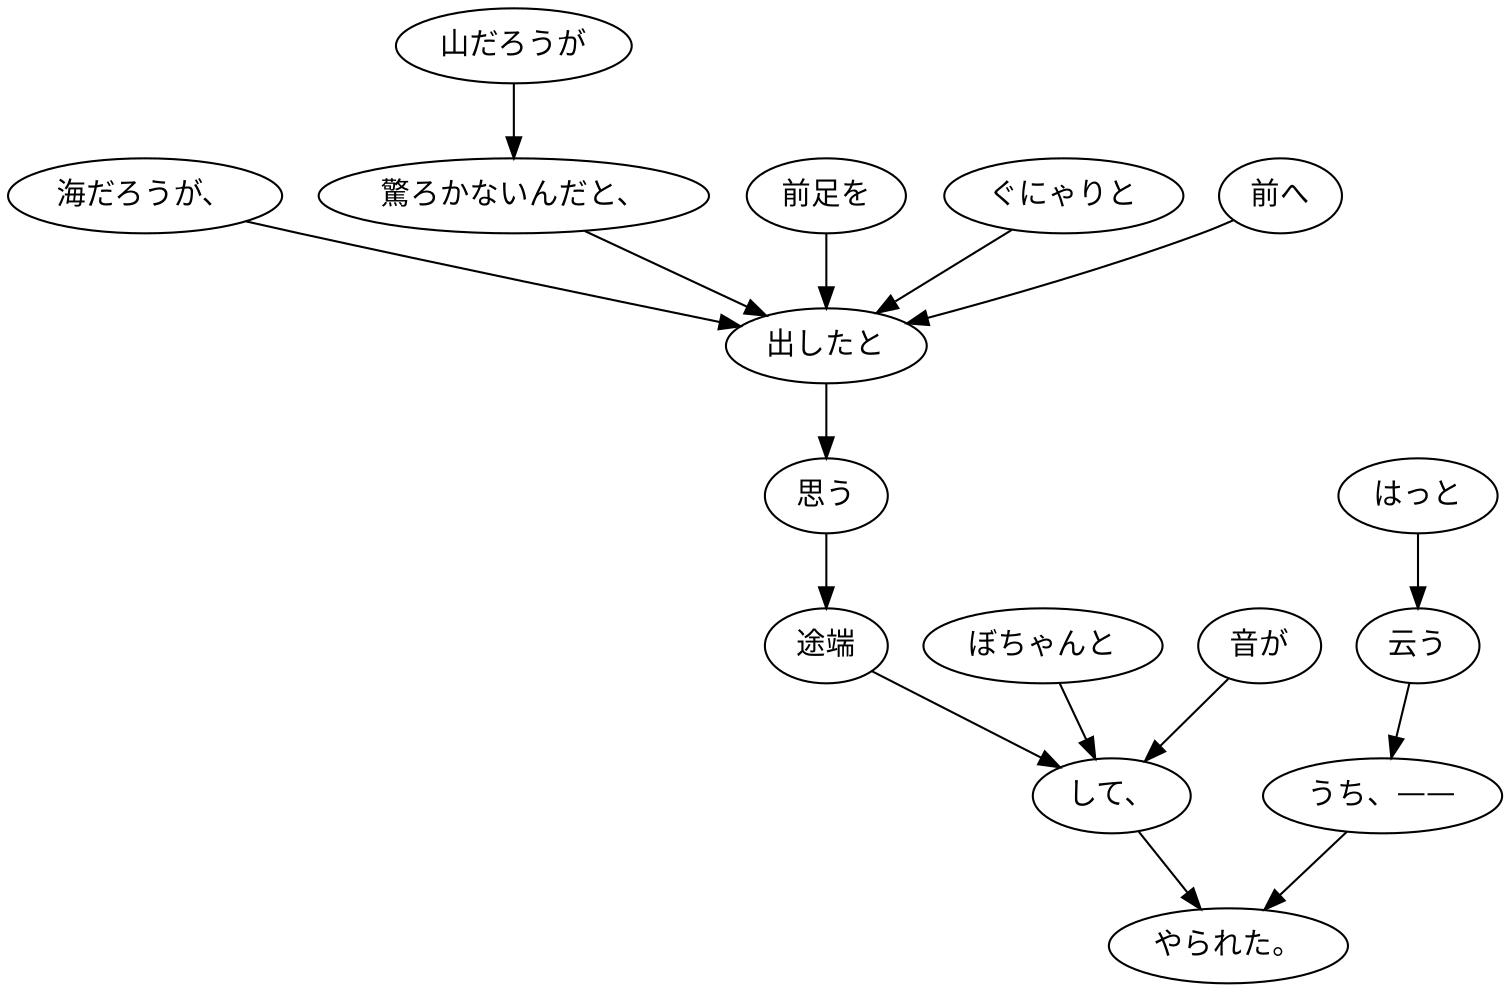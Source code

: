 digraph graph9165 {
	node0 [label="海だろうが、"];
	node1 [label="山だろうが"];
	node2 [label="驚ろかないんだと、"];
	node3 [label="前足を"];
	node4 [label="ぐにゃりと"];
	node5 [label="前へ"];
	node6 [label="出したと"];
	node7 [label="思う"];
	node8 [label="途端"];
	node9 [label="ぼちゃんと"];
	node10 [label="音が"];
	node11 [label="して、"];
	node12 [label="はっと"];
	node13 [label="云う"];
	node14 [label="うち、——"];
	node15 [label="やられた。"];
	node0 -> node6;
	node1 -> node2;
	node2 -> node6;
	node3 -> node6;
	node4 -> node6;
	node5 -> node6;
	node6 -> node7;
	node7 -> node8;
	node8 -> node11;
	node9 -> node11;
	node10 -> node11;
	node11 -> node15;
	node12 -> node13;
	node13 -> node14;
	node14 -> node15;
}
